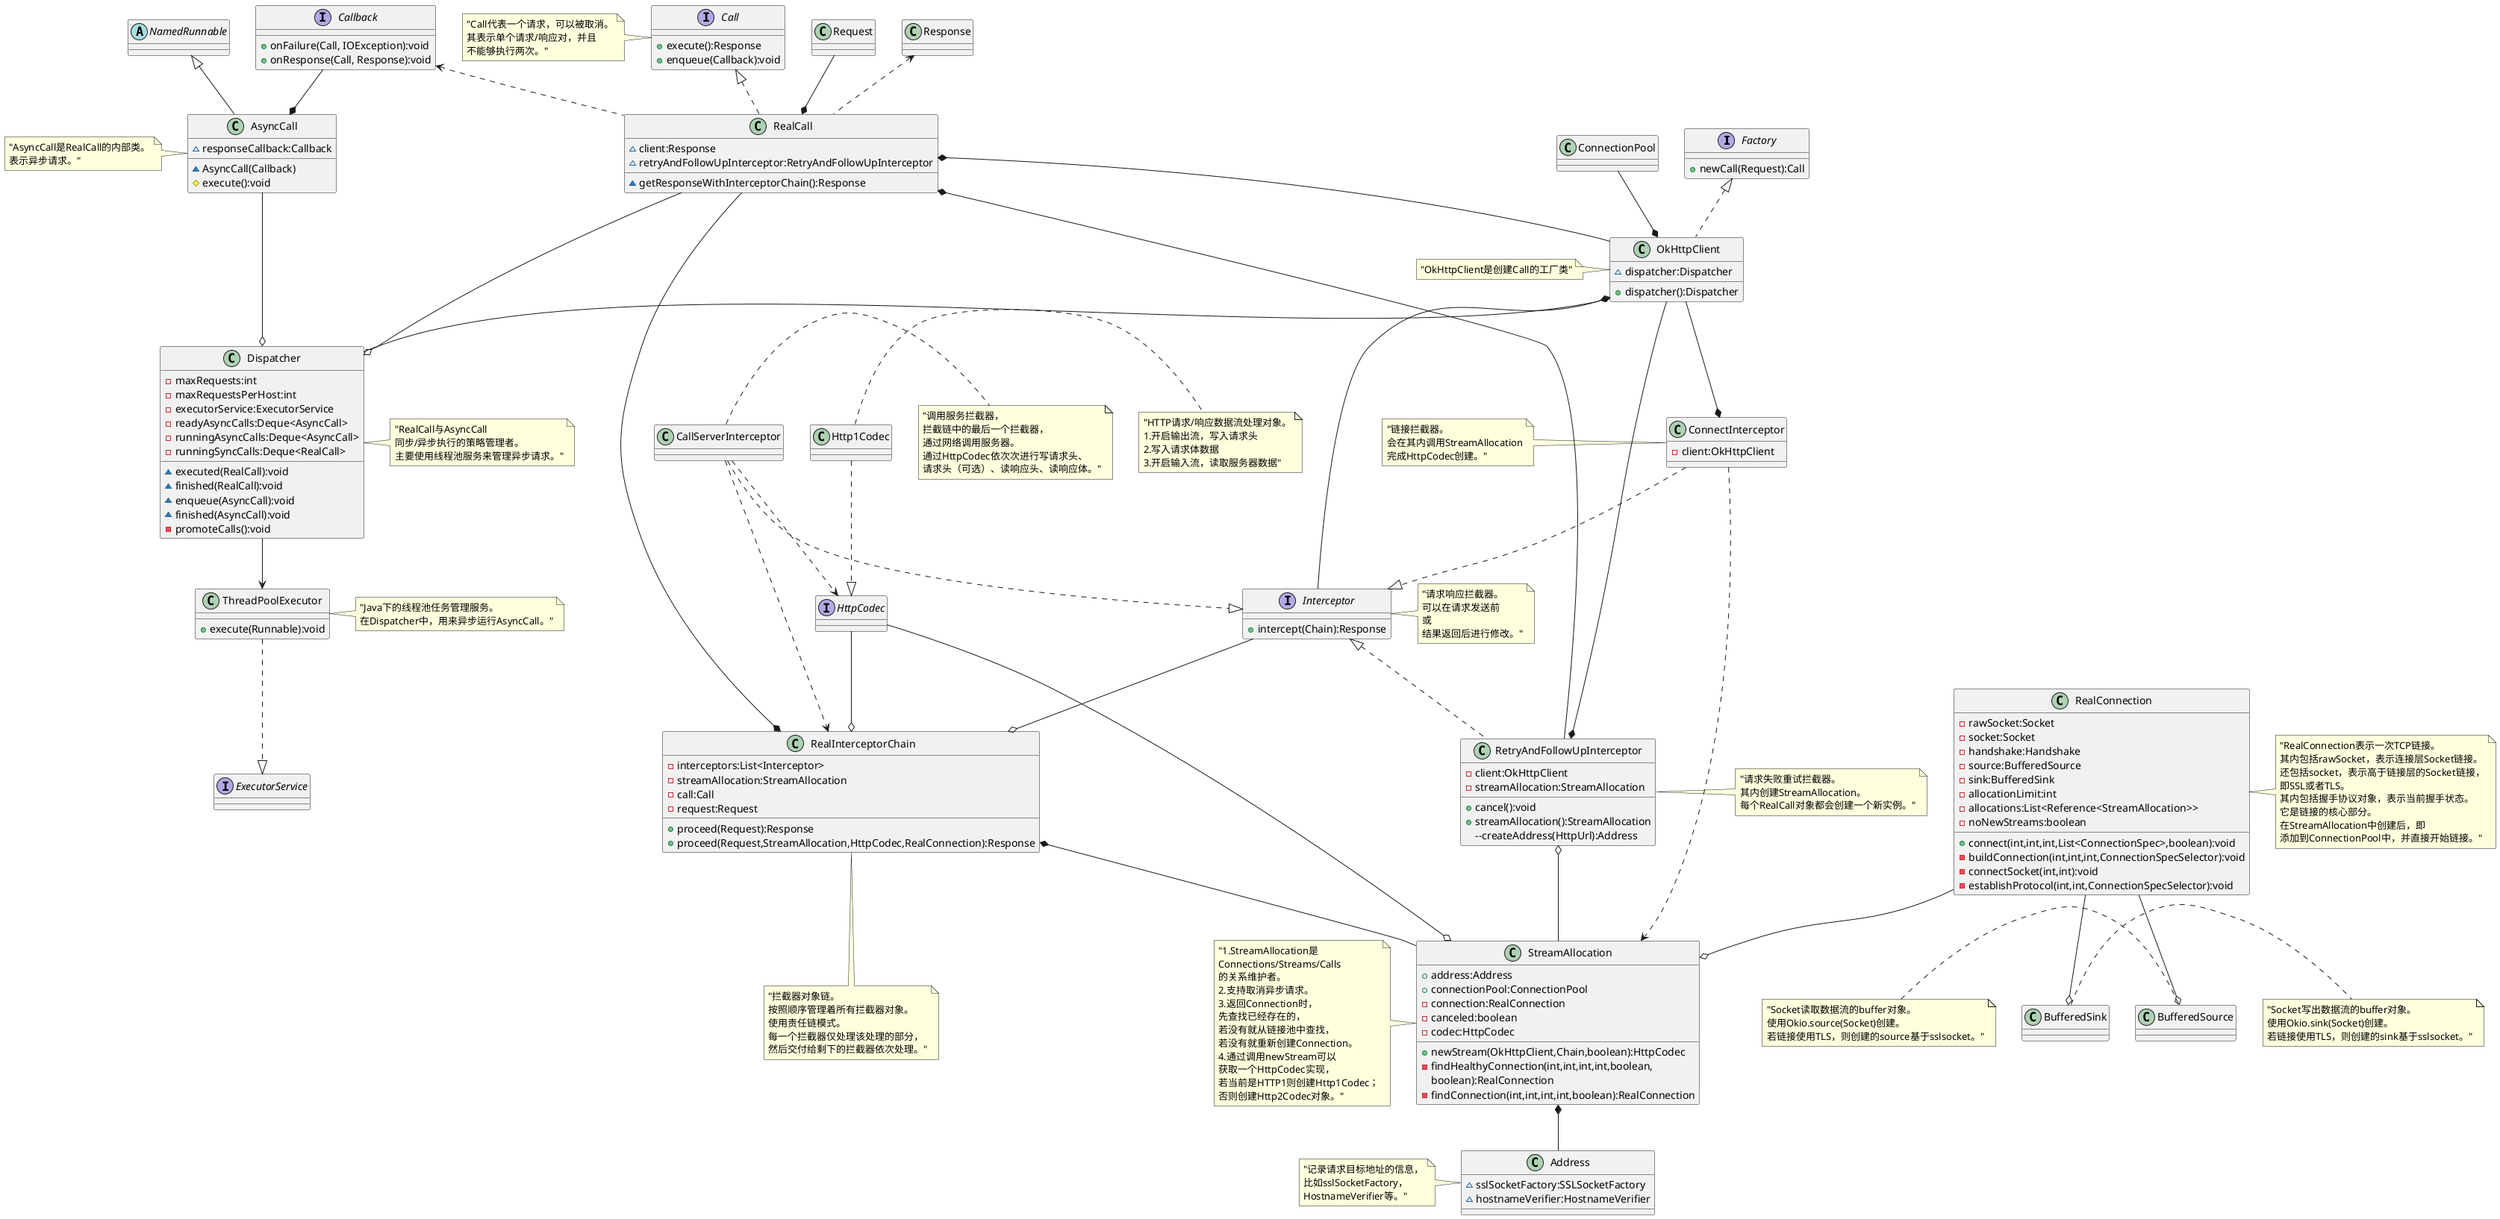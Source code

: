 @startuml

interface Factory {
    +newCall(Request):Call
}

class OkHttpClient {
    ~dispatcher:Dispatcher
    +dispatcher():Dispatcher
}

note left of OkHttpClient
"OkHttpClient是创建Call的工厂类"
end note


interface ExecutorService
class ThreadPoolExecutor {
    +execute(Runnable):void
}

note right of ThreadPoolExecutor
"Java下的线程池任务管理服务。
在Dispatcher中，用来异步运行AsyncCall。"
end note

class Dispatcher {
    -maxRequests:int
    -maxRequestsPerHost:int
    -executorService:ExecutorService
    -readyAsyncCalls:Deque<AsyncCall>
    -runningAsyncCalls:Deque<AsyncCall>
    -runningSyncCalls:Deque<RealCall>
    ~executed(RealCall):void
    ~finished(RealCall):void
    ~enqueue(AsyncCall):void
    ~finished(AsyncCall):void
    -promoteCalls():void
}

note right of Dispatcher
"RealCall与AsyncCall
同步/异步执行的策略管理者。
主要使用线程池服务来管理异步请求。"
end note

class Request
class Response

interface Call {
    +execute():Response
    +enqueue(Callback):void
}

note left of Call
"Call代表一个请求，可以被取消。
其表示单个请求/响应对，并且
不能够执行两次。"
end note

interface Interceptor {
    +intercept(Chain):Response
}

note right of Interceptor
"请求响应拦截器。
可以在请求发送前
或
结果返回后进行修改。"
end note

class RetryAndFollowUpInterceptor {
    -client:OkHttpClient
    -streamAllocation:StreamAllocation
    +cancel():void
    +streamAllocation():StreamAllocation
    --createAddress(HttpUrl):Address
}

note right of RetryAndFollowUpInterceptor
"请求失败重试拦截器。
其内创建StreamAllocation。
每个RealCall对象都会创建一个新实例。"
end note

class RealCall {
    ~client:Response
    ~retryAndFollowUpInterceptor:RetryAndFollowUpInterceptor
    ~getResponseWithInterceptorChain():Response
}

abstract class NamedRunnable

class AsyncCall {
     ~responseCallback:Callback
     ~AsyncCall(Callback)
     #execute():void
}

note left of AsyncCall
"AsyncCall是RealCall的内部类。
表示异步请求。"
end note

interface Callback {
    +onFailure(Call, IOException):void
    +onResponse(Call, Response):void
}

class RealInterceptorChain {
    -interceptors:List<Interceptor>
    -streamAllocation:StreamAllocation
    -call:Call
    -request:Request
    +proceed(Request):Response
    +proceed(Request,StreamAllocation,HttpCodec,RealConnection):Response
}

note bottom of RealInterceptorChain
"拦截器对象链。
按照顺序管理着所有拦截器对象。
使用责任链模式。
每一个拦截器仅处理该处理的部分，
然后交付给剩下的拦截器依次处理。"
end note

class StreamAllocation {
    +address:Address
    +connectionPool:ConnectionPool
    -connection:RealConnection
    -canceled:boolean
    -codec:HttpCodec
    +newStream(OkHttpClient,Chain,boolean):HttpCodec
    -findHealthyConnection(int,int,int,int,boolean,
           boolean):RealConnection
    -findConnection(int,int,int,int,boolean):RealConnection
}

note left of StreamAllocation
"1.StreamAllocation是
Connections/Streams/Calls
的关系维护者。
2.支持取消异步请求。
3.返回Connection时，
先查找已经存在的，
若没有就从链接池中查找，
若没有就重新创建Connection。
4.通过调用newStream可以
获取一个HttpCodec实现，
若当前是HTTP1则创建Http1Codec；
否则创建Http2Codec对象。"
end note

interface HttpCodec
class Http1Codec {
}

note right of Http1Codec
"HTTP请求/响应数据流处理对象。
1.开启输出流，写入请求头
2.写入请求体数据
3.开启输入流，读取服务器数据"
end note

class RealConnection {
    -rawSocket:Socket
    -socket:Socket
    -handshake:Handshake
    -source:BufferedSource
    -sink:BufferedSink
    -allocationLimit:int
    -allocations:List<Reference<StreamAllocation>>
    -noNewStreams:boolean
    +connect(int,int,int,List<ConnectionSpec>,boolean):void
    -buildConnection(int,int,int,ConnectionSpecSelector):void
    -connectSocket(int,int):void
    -establishProtocol(int,int,ConnectionSpecSelector):void
}

note right of RealConnection
"RealConnection表示一次TCP链接。
其内包括rawSocket，表示连接层Socket链接。
还包括socket，表示高于链接层的Socket链接，
即SSL或者TLS。
其内包括握手协议对象，表示当前握手状态。
它是链接的核心部分。
在StreamAllocation中创建后，即
添加到ConnectionPool中，并直接开始链接。"
end note

class Address {
    ~sslSocketFactory:SSLSocketFactory
    ~hostnameVerifier:HostnameVerifier
}

note left of Address
"记录请求目标地址的信息，
比如sslSocketFactory，
HostnameVerifier等。"
end note

class ConnectionPool

class ConnectInterceptor {
    -client:OkHttpClient
}

note left of ConnectInterceptor
"链接拦截器。
会在其内调用StreamAllocation
完成HttpCodec创建。"
end note

class BufferedSource

note left of BufferedSource
"Socket读取数据流的buffer对象。
使用Okio.source(Socket)创建。
若链接使用TLS，则创建的source基于sslsocket。"
end note

class BufferedSink

note right of BufferedSink
"Socket写出数据流的buffer对象。
使用Okio.sink(Socket)创建。
若链接使用TLS，则创建的sink基于sslsocket。"
end note

class CallServerInterceptor

note right of CallServerInterceptor
"调用服务拦截器，
拦截链中的最后一个拦截器，
通过网络调用服务器。
通过HttpCodec依次次进行写请求头、
请求头（可选）、读响应头、读响应体。"
end note

CallServerInterceptor ..> HttpCodec
CallServerInterceptor ..|> Interceptor
CallServerInterceptor ..> RealInterceptorChain

RealConnection --o BufferedSource
RealConnection --o BufferedSink

Http1Codec ..|> HttpCodec

HttpCodec --o RealInterceptorChain

HttpCodec --o StreamAllocation

RealConnection --o StreamAllocation

ConnectInterceptor ..> StreamAllocation

ConnectInterceptor ..|> Interceptor

ConnectionPool --* OkHttpClient

Interceptor --o RealInterceptorChain

RealCall --* RealInterceptorChain

RealInterceptorChain *-- StreamAllocation

StreamAllocation *-- Address

RetryAndFollowUpInterceptor o-- StreamAllocation

ThreadPoolExecutor ..|> ExecutorService
Dispatcher --> ThreadPoolExecutor
Interceptor --o OkHttpClient
OkHttpClient --* ConnectInterceptor
OkHttpClient --* RetryAndFollowUpInterceptor
Interceptor <|.. RetryAndFollowUpInterceptor
RealCall *--  RetryAndFollowUpInterceptor
Request --* RealCall
Response <.. RealCall
Callback <.. RealCall
Callback --* AsyncCall

NamedRunnable <|-- AsyncCall
RealCall *-- OkHttpClient
Call <|.. RealCall

Factory <|.. OkHttpClient
OkHttpClient *-- Dispatcher

RealCall --o Dispatcher
AsyncCall --o Dispatcher

@enduml